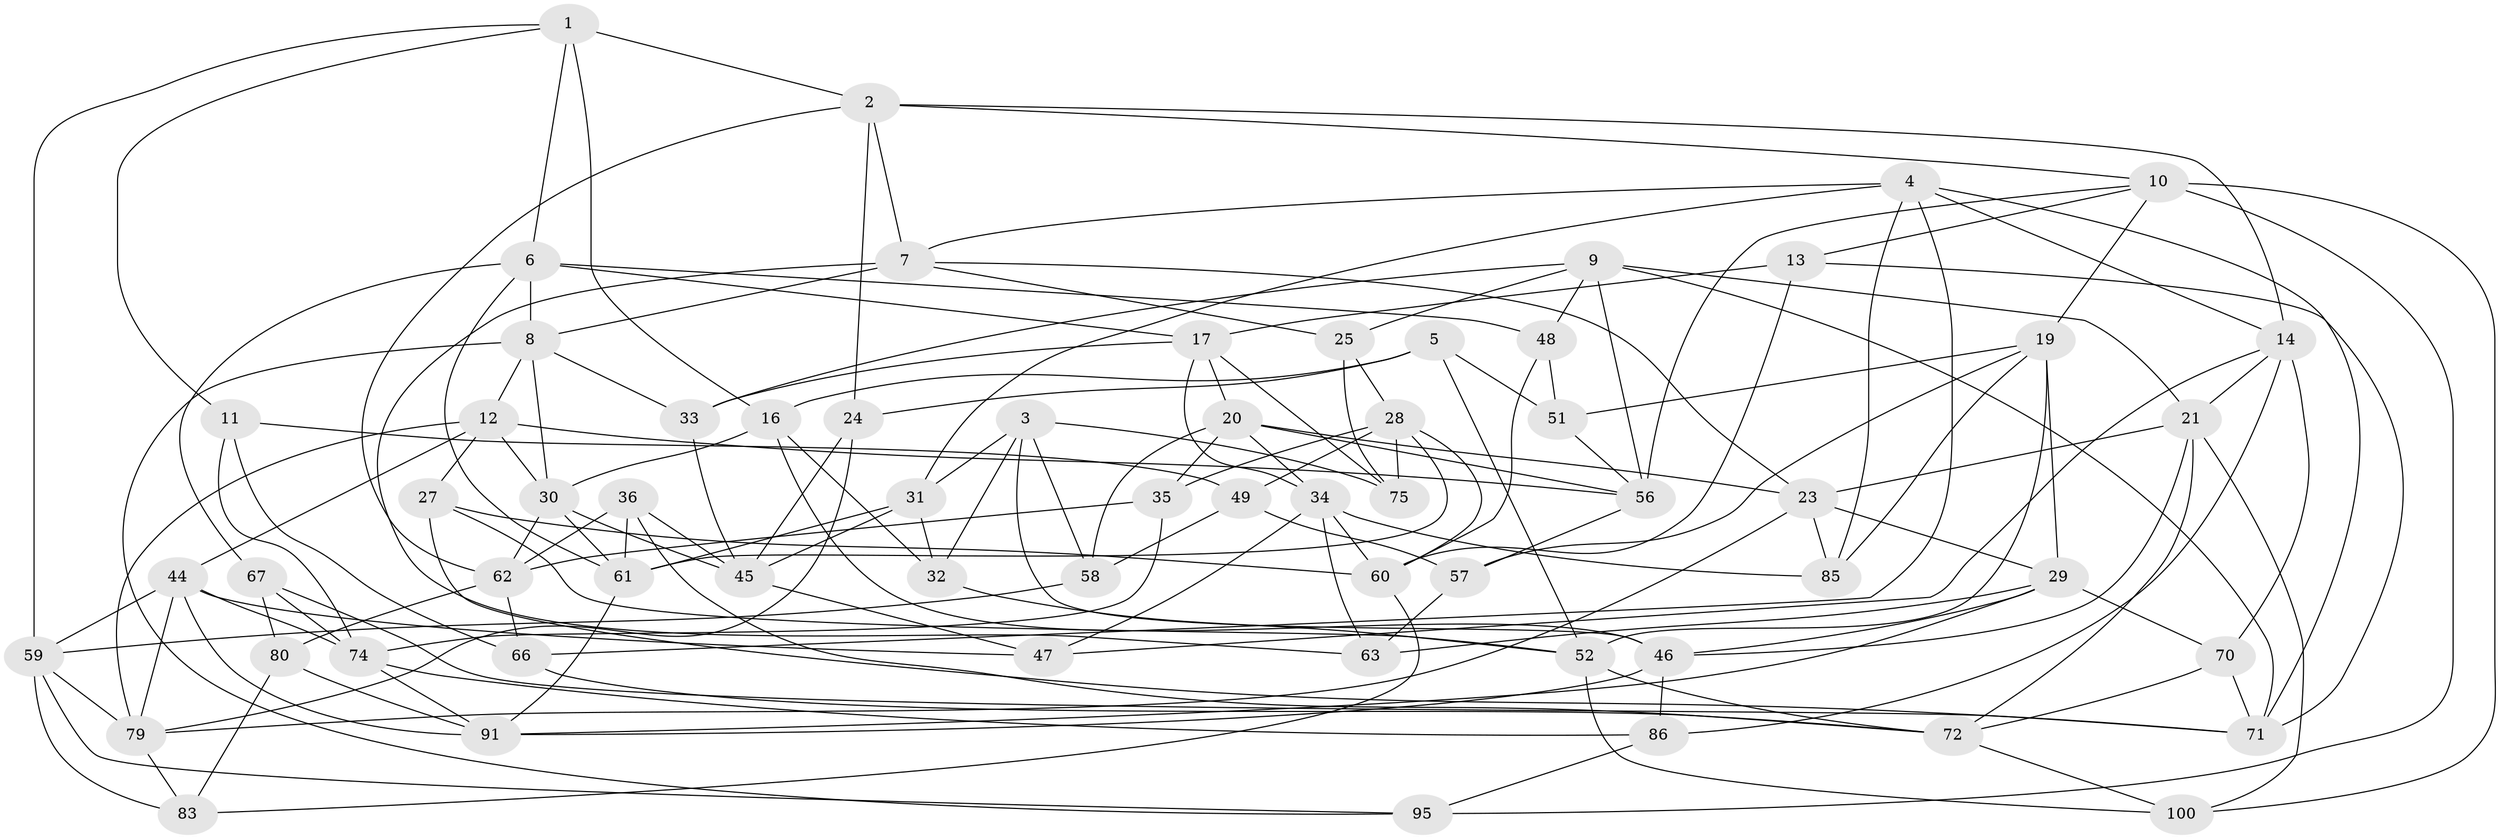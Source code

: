 // original degree distribution, {4: 1.0}
// Generated by graph-tools (version 1.1) at 2025/11/02/21/25 10:11:17]
// undirected, 63 vertices, 160 edges
graph export_dot {
graph [start="1"]
  node [color=gray90,style=filled];
  1 [super="+96"];
  2 [super="+41"];
  3 [super="+68"];
  4 [super="+15"];
  5;
  6 [super="+98"];
  7 [super="+43"];
  8 [super="+26"];
  9 [super="+76"];
  10 [super="+22"];
  11;
  12 [super="+18"];
  13;
  14 [super="+69"];
  16 [super="+73"];
  17 [super="+97"];
  19 [super="+87"];
  20 [super="+55"];
  21 [super="+38"];
  23 [super="+89"];
  24;
  25;
  27;
  28 [super="+39"];
  29 [super="+42"];
  30 [super="+37"];
  31 [super="+40"];
  32 [super="+50"];
  33;
  34 [super="+94"];
  35;
  36;
  44 [super="+92"];
  45 [super="+77"];
  46 [super="+54"];
  47;
  48;
  49;
  51;
  52 [super="+53"];
  56 [super="+64"];
  57;
  58;
  59 [super="+99"];
  60 [super="+78"];
  61 [super="+81"];
  62 [super="+65"];
  63;
  66;
  67;
  70;
  71 [super="+90"];
  72 [super="+88"];
  74 [super="+82"];
  75;
  79 [super="+84"];
  80;
  83;
  85;
  86;
  91 [super="+93"];
  95;
  100;
  1 -- 16 [weight=2];
  1 -- 11;
  1 -- 2;
  1 -- 59;
  1 -- 6;
  2 -- 10;
  2 -- 14;
  2 -- 24;
  2 -- 62;
  2 -- 7;
  3 -- 75;
  3 -- 31;
  3 -- 32 [weight=2];
  3 -- 58;
  3 -- 46;
  4 -- 7;
  4 -- 14;
  4 -- 66;
  4 -- 85;
  4 -- 31;
  4 -- 71;
  5 -- 24;
  5 -- 52;
  5 -- 51;
  5 -- 16;
  6 -- 48;
  6 -- 61;
  6 -- 17;
  6 -- 8;
  6 -- 67;
  7 -- 63;
  7 -- 23;
  7 -- 8;
  7 -- 25;
  8 -- 95;
  8 -- 12;
  8 -- 33;
  8 -- 30;
  9 -- 48;
  9 -- 71;
  9 -- 33;
  9 -- 56;
  9 -- 25;
  9 -- 21;
  10 -- 13;
  10 -- 19;
  10 -- 56;
  10 -- 100;
  10 -- 95;
  11 -- 49;
  11 -- 66;
  11 -- 74;
  12 -- 27;
  12 -- 56;
  12 -- 30;
  12 -- 44;
  12 -- 79;
  13 -- 17;
  13 -- 60;
  13 -- 71;
  14 -- 47;
  14 -- 70;
  14 -- 86;
  14 -- 21;
  16 -- 46;
  16 -- 30;
  16 -- 32;
  17 -- 33;
  17 -- 75;
  17 -- 34;
  17 -- 20;
  19 -- 51;
  19 -- 85;
  19 -- 57;
  19 -- 52;
  19 -- 29;
  20 -- 56;
  20 -- 23;
  20 -- 34;
  20 -- 58;
  20 -- 35;
  21 -- 23;
  21 -- 72;
  21 -- 100;
  21 -- 46;
  23 -- 85;
  23 -- 29;
  23 -- 79;
  24 -- 79;
  24 -- 45;
  25 -- 75;
  25 -- 28;
  27 -- 60;
  27 -- 52;
  27 -- 71;
  28 -- 75;
  28 -- 61;
  28 -- 60;
  28 -- 35;
  28 -- 49;
  29 -- 63;
  29 -- 46;
  29 -- 91;
  29 -- 70;
  30 -- 62;
  30 -- 45;
  30 -- 61;
  31 -- 61;
  31 -- 32 [weight=2];
  31 -- 45;
  32 -- 52;
  33 -- 45;
  34 -- 63;
  34 -- 47;
  34 -- 60;
  34 -- 85;
  35 -- 74;
  35 -- 62;
  36 -- 72;
  36 -- 45;
  36 -- 62;
  36 -- 61;
  44 -- 74;
  44 -- 47;
  44 -- 91;
  44 -- 59;
  44 -- 79;
  45 -- 47;
  46 -- 86;
  46 -- 91;
  48 -- 60;
  48 -- 51;
  49 -- 57;
  49 -- 58;
  51 -- 56;
  52 -- 72;
  52 -- 100;
  56 -- 57;
  57 -- 63;
  58 -- 59;
  59 -- 83;
  59 -- 95;
  59 -- 79;
  60 -- 83;
  61 -- 91;
  62 -- 80;
  62 -- 66;
  66 -- 72;
  67 -- 71;
  67 -- 80;
  67 -- 74;
  70 -- 71;
  70 -- 72;
  72 -- 100;
  74 -- 86;
  74 -- 91;
  79 -- 83;
  80 -- 83;
  80 -- 91;
  86 -- 95;
}
